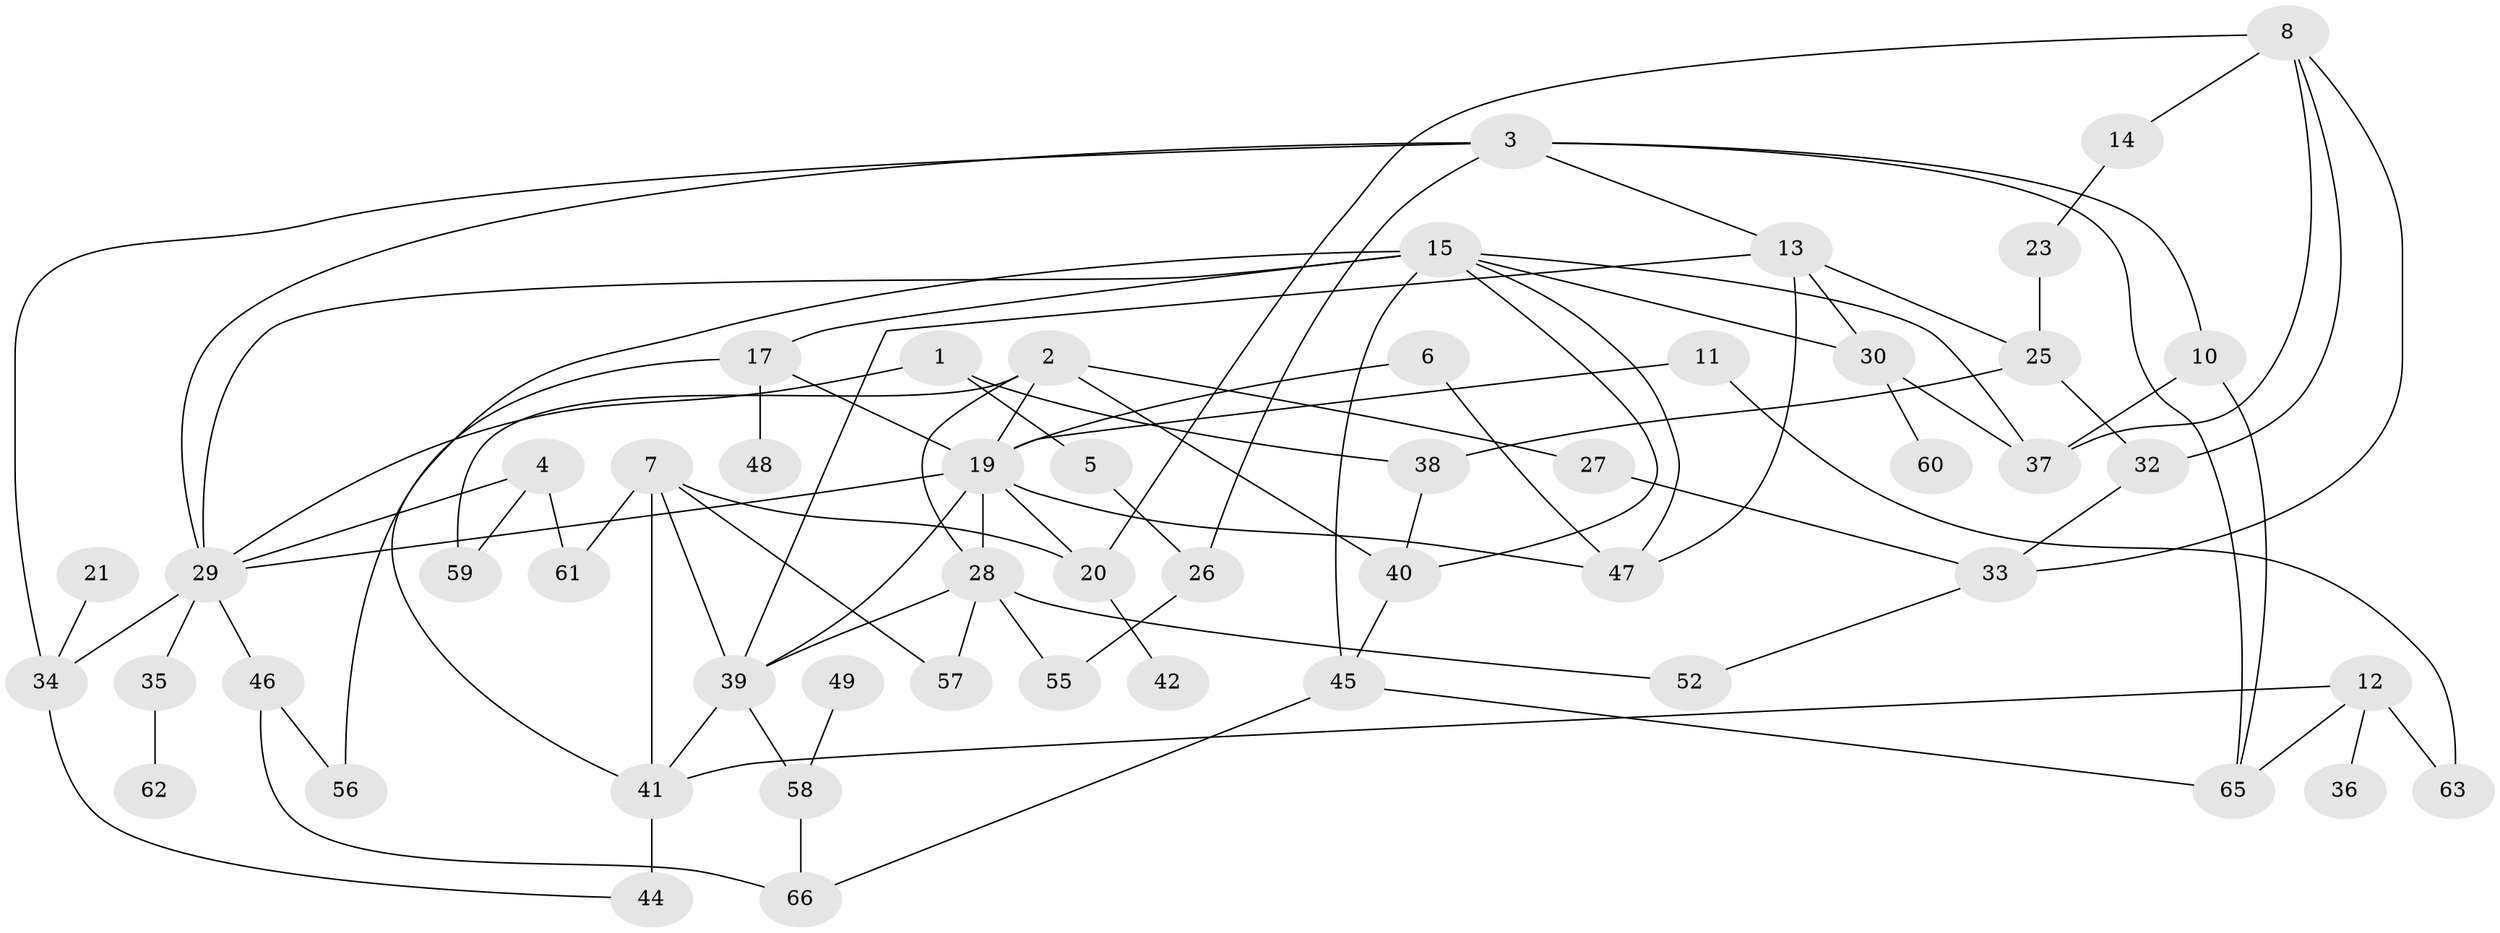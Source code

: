 // original degree distribution, {3: 0.17293233082706766, 5: 0.05263157894736842, 1: 0.18045112781954886, 2: 0.3383458646616541, 4: 0.14285714285714285, 0: 0.08270676691729323, 7: 0.015037593984962405, 6: 0.015037593984962405}
// Generated by graph-tools (version 1.1) at 2025/33/03/09/25 02:33:36]
// undirected, 54 vertices, 90 edges
graph export_dot {
graph [start="1"]
  node [color=gray90,style=filled];
  1;
  2;
  3;
  4;
  5;
  6;
  7;
  8;
  10;
  11;
  12;
  13;
  14;
  15;
  17;
  19;
  20;
  21;
  23;
  25;
  26;
  27;
  28;
  29;
  30;
  32;
  33;
  34;
  35;
  36;
  37;
  38;
  39;
  40;
  41;
  42;
  44;
  45;
  46;
  47;
  48;
  49;
  52;
  55;
  56;
  57;
  58;
  59;
  60;
  61;
  62;
  63;
  65;
  66;
  1 -- 5 [weight=1.0];
  1 -- 29 [weight=1.0];
  1 -- 38 [weight=1.0];
  2 -- 19 [weight=1.0];
  2 -- 27 [weight=1.0];
  2 -- 28 [weight=1.0];
  2 -- 40 [weight=1.0];
  2 -- 59 [weight=1.0];
  3 -- 10 [weight=1.0];
  3 -- 13 [weight=1.0];
  3 -- 26 [weight=1.0];
  3 -- 29 [weight=1.0];
  3 -- 34 [weight=1.0];
  3 -- 65 [weight=1.0];
  4 -- 29 [weight=1.0];
  4 -- 59 [weight=1.0];
  4 -- 61 [weight=1.0];
  5 -- 26 [weight=1.0];
  6 -- 19 [weight=1.0];
  6 -- 47 [weight=1.0];
  7 -- 20 [weight=1.0];
  7 -- 39 [weight=1.0];
  7 -- 41 [weight=1.0];
  7 -- 57 [weight=1.0];
  7 -- 61 [weight=1.0];
  8 -- 14 [weight=1.0];
  8 -- 20 [weight=1.0];
  8 -- 32 [weight=1.0];
  8 -- 33 [weight=1.0];
  8 -- 37 [weight=1.0];
  10 -- 37 [weight=1.0];
  10 -- 65 [weight=1.0];
  11 -- 19 [weight=1.0];
  11 -- 63 [weight=1.0];
  12 -- 36 [weight=1.0];
  12 -- 41 [weight=1.0];
  12 -- 63 [weight=1.0];
  12 -- 65 [weight=1.0];
  13 -- 25 [weight=1.0];
  13 -- 30 [weight=1.0];
  13 -- 39 [weight=1.0];
  13 -- 47 [weight=1.0];
  14 -- 23 [weight=1.0];
  15 -- 17 [weight=2.0];
  15 -- 29 [weight=1.0];
  15 -- 30 [weight=1.0];
  15 -- 37 [weight=2.0];
  15 -- 40 [weight=1.0];
  15 -- 41 [weight=1.0];
  15 -- 45 [weight=1.0];
  15 -- 47 [weight=1.0];
  17 -- 19 [weight=1.0];
  17 -- 48 [weight=1.0];
  17 -- 56 [weight=1.0];
  19 -- 20 [weight=1.0];
  19 -- 28 [weight=1.0];
  19 -- 29 [weight=1.0];
  19 -- 39 [weight=1.0];
  19 -- 47 [weight=1.0];
  20 -- 42 [weight=2.0];
  21 -- 34 [weight=1.0];
  23 -- 25 [weight=1.0];
  25 -- 32 [weight=1.0];
  25 -- 38 [weight=1.0];
  26 -- 55 [weight=1.0];
  27 -- 33 [weight=1.0];
  28 -- 39 [weight=1.0];
  28 -- 52 [weight=1.0];
  28 -- 55 [weight=1.0];
  28 -- 57 [weight=1.0];
  29 -- 34 [weight=1.0];
  29 -- 35 [weight=1.0];
  29 -- 46 [weight=1.0];
  30 -- 37 [weight=1.0];
  30 -- 60 [weight=1.0];
  32 -- 33 [weight=1.0];
  33 -- 52 [weight=1.0];
  34 -- 44 [weight=1.0];
  35 -- 62 [weight=1.0];
  38 -- 40 [weight=1.0];
  39 -- 41 [weight=1.0];
  39 -- 58 [weight=1.0];
  40 -- 45 [weight=1.0];
  41 -- 44 [weight=2.0];
  45 -- 65 [weight=1.0];
  45 -- 66 [weight=1.0];
  46 -- 56 [weight=1.0];
  46 -- 66 [weight=1.0];
  49 -- 58 [weight=1.0];
  58 -- 66 [weight=1.0];
}
